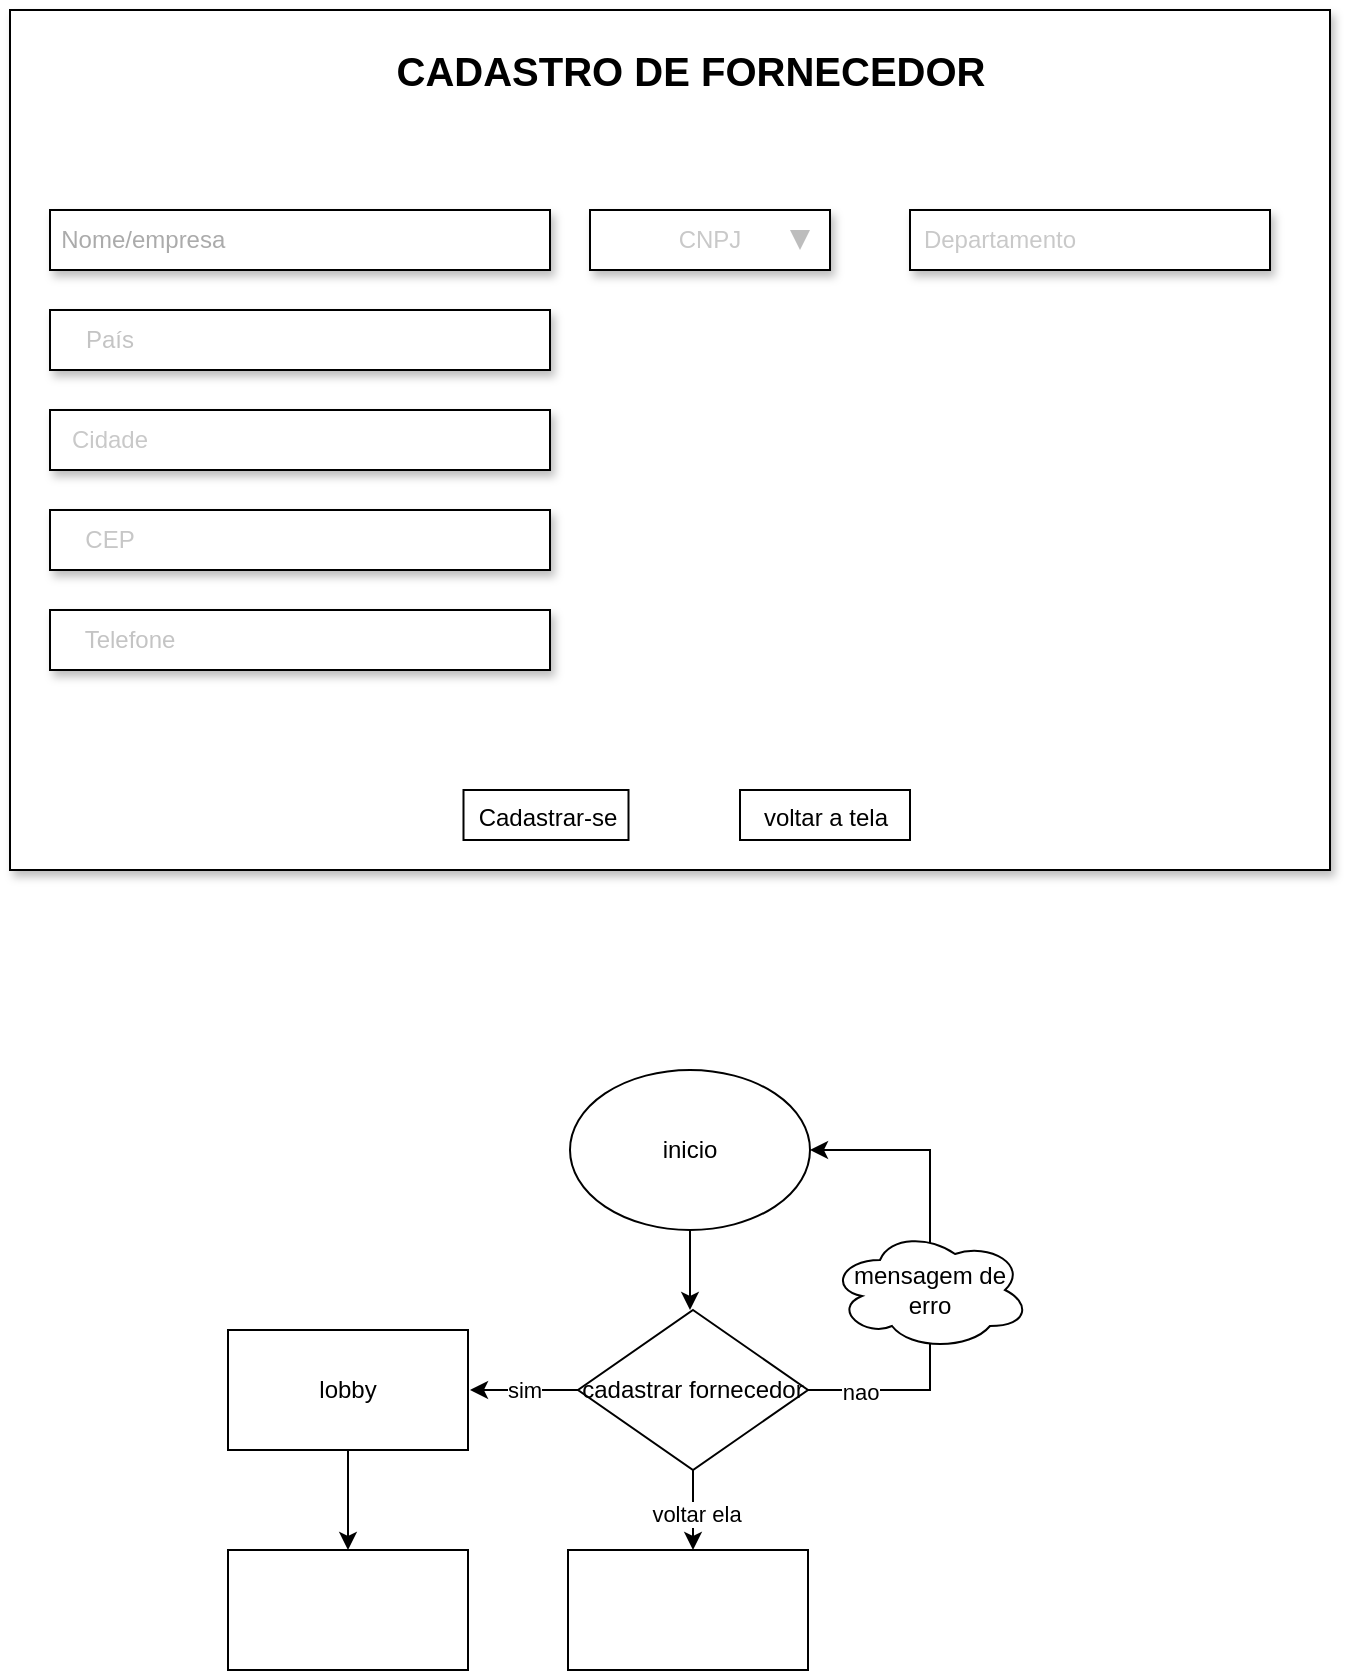 <mxfile version="24.4.13" type="device">
  <diagram name="Página-1" id="uPjG5VSdgxz3b-a0smlG">
    <mxGraphModel dx="1434" dy="782" grid="1" gridSize="10" guides="1" tooltips="1" connect="1" arrows="1" fold="1" page="1" pageScale="1" pageWidth="827" pageHeight="1169" math="0" shadow="0">
      <root>
        <mxCell id="0" />
        <mxCell id="1" parent="0" />
        <mxCell id="nRL-Wr_pwUQon4WOW7Rz-3" value="" style="rounded=0;whiteSpace=wrap;html=1;shadow=1;" parent="1" vertex="1">
          <mxGeometry x="90" y="170" width="660" height="430" as="geometry" />
        </mxCell>
        <mxCell id="nRL-Wr_pwUQon4WOW7Rz-4" value="&lt;font color=&quot;#ababab&quot;&gt;Nome/empresa&amp;nbsp; &amp;nbsp; &amp;nbsp; &amp;nbsp; &amp;nbsp; &amp;nbsp; &amp;nbsp; &amp;nbsp; &amp;nbsp; &amp;nbsp; &amp;nbsp; &amp;nbsp; &amp;nbsp; &amp;nbsp; &amp;nbsp; &amp;nbsp; &amp;nbsp; &amp;nbsp; &amp;nbsp; &amp;nbsp; &amp;nbsp; &amp;nbsp; &amp;nbsp; &amp;nbsp;&lt;/font&gt;" style="rounded=0;whiteSpace=wrap;html=1;shadow=1;" parent="1" vertex="1">
          <mxGeometry x="110" y="270" width="250" height="30" as="geometry" />
        </mxCell>
        <mxCell id="nRL-Wr_pwUQon4WOW7Rz-5" value="&lt;font color=&quot;#c9c9c9&quot;&gt;CNPJ&lt;/font&gt;" style="rounded=0;whiteSpace=wrap;html=1;strokeColor=default;shadow=1;" parent="1" vertex="1">
          <mxGeometry x="380" y="270" width="120" height="30" as="geometry" />
        </mxCell>
        <mxCell id="nRL-Wr_pwUQon4WOW7Rz-6" value="" style="rounded=0;whiteSpace=wrap;html=1;shadow=1;" parent="1" vertex="1">
          <mxGeometry x="540" y="270" width="180" height="30" as="geometry" />
        </mxCell>
        <mxCell id="nRL-Wr_pwUQon4WOW7Rz-8" value="" style="rounded=0;whiteSpace=wrap;html=1;shadow=1;" parent="1" vertex="1">
          <mxGeometry x="110" y="370" width="250" height="30" as="geometry" />
        </mxCell>
        <mxCell id="nRL-Wr_pwUQon4WOW7Rz-11" value="" style="verticalLabelPosition=bottom;verticalAlign=top;html=1;shape=mxgraph.basic.cone2;dx=0.5;dy=1;rotation=-180;fillColor=#BDBDBD;strokeColor=none;" parent="1" vertex="1">
          <mxGeometry x="480" y="280" width="10" height="10" as="geometry" />
        </mxCell>
        <mxCell id="nRL-Wr_pwUQon4WOW7Rz-13" value="&lt;div&gt;&lt;br&gt;&lt;/div&gt;" style="verticalLabelPosition=bottom;verticalAlign=top;html=1;shape=mxgraph.basic.rect;fillColor2=none;strokeWidth=1;size=20;indent=5;shadow=1;" parent="1" vertex="1">
          <mxGeometry x="110" y="420" width="250" height="30" as="geometry" />
        </mxCell>
        <mxCell id="nRL-Wr_pwUQon4WOW7Rz-14" value="&lt;div&gt;&lt;br&gt;&lt;/div&gt;" style="verticalLabelPosition=bottom;verticalAlign=top;html=1;shape=mxgraph.basic.rect;fillColor2=none;strokeWidth=1;size=20;indent=5;shadow=1;" parent="1" vertex="1">
          <mxGeometry x="110" y="320" width="250" height="30" as="geometry" />
        </mxCell>
        <mxCell id="nRL-Wr_pwUQon4WOW7Rz-15" value="" style="verticalLabelPosition=bottom;verticalAlign=top;html=1;shape=mxgraph.basic.rect;fillColor2=none;strokeWidth=1;size=20;indent=5;shadow=1;" parent="1" vertex="1">
          <mxGeometry x="110" y="470" width="250" height="30" as="geometry" />
        </mxCell>
        <mxCell id="ErLLsb-IX3iR_3D90NOy-1" value="" style="rounded=0;whiteSpace=wrap;html=1;" parent="1" vertex="1">
          <mxGeometry x="316.75" y="560" width="82.5" height="25" as="geometry" />
        </mxCell>
        <UserObject label="&lt;font color=&quot;#c4c4c4&quot;&gt;País&lt;/font&gt;" placeholders="1" name="Variable" id="ErLLsb-IX3iR_3D90NOy-7">
          <mxCell style="text;html=1;strokeColor=none;fillColor=none;align=center;verticalAlign=middle;whiteSpace=wrap;overflow=hidden;" parent="1" vertex="1">
            <mxGeometry x="100" y="325" width="80" height="20" as="geometry" />
          </mxCell>
        </UserObject>
        <UserObject label="&lt;font color=&quot;#c9c9c9&quot;&gt;Cidade&lt;/font&gt;" placeholders="1" name="Variable" id="ErLLsb-IX3iR_3D90NOy-8">
          <mxCell style="text;html=1;strokeColor=none;fillColor=none;align=center;verticalAlign=middle;whiteSpace=wrap;overflow=hidden;" parent="1" vertex="1">
            <mxGeometry x="100" y="375" width="80" height="20" as="geometry" />
          </mxCell>
        </UserObject>
        <UserObject label="&lt;font color=&quot;#c7c7c7&quot;&gt;CEP&lt;/font&gt;" placeholders="1" name="Variable" id="ErLLsb-IX3iR_3D90NOy-10">
          <mxCell style="text;html=1;strokeColor=none;fillColor=none;align=center;verticalAlign=middle;whiteSpace=wrap;overflow=hidden;" parent="1" vertex="1">
            <mxGeometry x="100" y="425" width="80" height="20" as="geometry" />
          </mxCell>
        </UserObject>
        <UserObject label="&lt;font color=&quot;#c4c4c4&quot;&gt;Telefone&lt;/font&gt;" placeholders="1" name="Variable" id="ErLLsb-IX3iR_3D90NOy-11">
          <mxCell style="text;html=1;strokeColor=none;fillColor=none;align=center;verticalAlign=middle;whiteSpace=wrap;overflow=hidden;" parent="1" vertex="1">
            <mxGeometry x="110" y="475" width="80" height="20" as="geometry" />
          </mxCell>
        </UserObject>
        <mxCell id="ErLLsb-IX3iR_3D90NOy-12" value="&lt;font style=&quot;font-size: 20px;&quot;&gt;CADASTRO DE FORNECEDOR&lt;/font&gt;" style="text;strokeColor=none;fillColor=none;html=1;fontSize=24;fontStyle=1;verticalAlign=middle;align=center;" parent="1" vertex="1">
          <mxGeometry x="380" y="180" width="100" height="40" as="geometry" />
        </mxCell>
        <UserObject label="&lt;font color=&quot;#c9c9c9&quot;&gt;Departamento&lt;/font&gt;" placeholders="1" name="Variable" id="ErLLsb-IX3iR_3D90NOy-13">
          <mxCell style="text;html=1;strokeColor=none;fillColor=none;align=center;verticalAlign=middle;whiteSpace=wrap;overflow=hidden;" parent="1" vertex="1">
            <mxGeometry x="545" y="275" width="80" height="20" as="geometry" />
          </mxCell>
        </UserObject>
        <UserObject label="Cadastrar-se" placeholders="1" name="Variable" id="ErLLsb-IX3iR_3D90NOy-14">
          <mxCell style="text;html=1;strokeColor=none;fillColor=none;align=center;verticalAlign=middle;whiteSpace=wrap;overflow=hidden;shadow=1;" parent="1" vertex="1">
            <mxGeometry x="319" y="564" width="80" height="20" as="geometry" />
          </mxCell>
        </UserObject>
        <mxCell id="ErLLsb-IX3iR_3D90NOy-15" value="" style="rounded=0;whiteSpace=wrap;html=1;" parent="1" vertex="1">
          <mxGeometry x="455" y="560" width="85" height="25" as="geometry" />
        </mxCell>
        <UserObject label="voltar a tela de login" placeholders="1" name="Variable" id="ErLLsb-IX3iR_3D90NOy-16">
          <mxCell style="text;html=1;strokeColor=none;fillColor=none;align=center;verticalAlign=middle;whiteSpace=wrap;overflow=hidden;shadow=1;" parent="1" vertex="1">
            <mxGeometry x="457.5" y="564" width="80" height="20" as="geometry" />
          </mxCell>
        </UserObject>
        <mxCell id="c4KHBa_pd3yT73U1usSz-2" style="edgeStyle=orthogonalEdgeStyle;rounded=0;orthogonalLoop=1;jettySize=auto;html=1;" edge="1" parent="1" source="c4KHBa_pd3yT73U1usSz-1">
          <mxGeometry relative="1" as="geometry">
            <mxPoint x="430" y="820" as="targetPoint" />
          </mxGeometry>
        </mxCell>
        <mxCell id="c4KHBa_pd3yT73U1usSz-1" value="inicio" style="ellipse;whiteSpace=wrap;html=1;" vertex="1" parent="1">
          <mxGeometry x="370" y="700" width="120" height="80" as="geometry" />
        </mxCell>
        <mxCell id="c4KHBa_pd3yT73U1usSz-4" value="sim" style="edgeStyle=orthogonalEdgeStyle;rounded=0;orthogonalLoop=1;jettySize=auto;html=1;exitX=0;exitY=0.5;exitDx=0;exitDy=0;" edge="1" parent="1" source="c4KHBa_pd3yT73U1usSz-10">
          <mxGeometry relative="1" as="geometry">
            <mxPoint x="320" y="860" as="targetPoint" />
            <mxPoint x="370" y="860" as="sourcePoint" />
          </mxGeometry>
        </mxCell>
        <mxCell id="c4KHBa_pd3yT73U1usSz-8" value="" style="edgeStyle=orthogonalEdgeStyle;rounded=0;orthogonalLoop=1;jettySize=auto;html=1;" edge="1" parent="1" source="c4KHBa_pd3yT73U1usSz-6">
          <mxGeometry relative="1" as="geometry">
            <mxPoint x="259" y="940" as="targetPoint" />
          </mxGeometry>
        </mxCell>
        <mxCell id="c4KHBa_pd3yT73U1usSz-6" value="lobby" style="rounded=0;whiteSpace=wrap;html=1;" vertex="1" parent="1">
          <mxGeometry x="199" y="830" width="120" height="60" as="geometry" />
        </mxCell>
        <mxCell id="c4KHBa_pd3yT73U1usSz-9" value="" style="rounded=0;whiteSpace=wrap;html=1;" vertex="1" parent="1">
          <mxGeometry x="199" y="940" width="120" height="60" as="geometry" />
        </mxCell>
        <mxCell id="c4KHBa_pd3yT73U1usSz-13" style="edgeStyle=orthogonalEdgeStyle;rounded=0;orthogonalLoop=1;jettySize=auto;html=1;exitX=1;exitY=0.5;exitDx=0;exitDy=0;entryX=1;entryY=0.5;entryDx=0;entryDy=0;" edge="1" parent="1" source="c4KHBa_pd3yT73U1usSz-10" target="c4KHBa_pd3yT73U1usSz-1">
          <mxGeometry relative="1" as="geometry">
            <mxPoint x="550" y="740" as="targetPoint" />
            <Array as="points">
              <mxPoint x="550" y="860" />
              <mxPoint x="550" y="740" />
            </Array>
          </mxGeometry>
        </mxCell>
        <mxCell id="c4KHBa_pd3yT73U1usSz-14" value="nao" style="edgeLabel;html=1;align=center;verticalAlign=middle;resizable=0;points=[];" vertex="1" connectable="0" parent="c4KHBa_pd3yT73U1usSz-13">
          <mxGeometry x="-0.784" y="-1" relative="1" as="geometry">
            <mxPoint as="offset" />
          </mxGeometry>
        </mxCell>
        <mxCell id="c4KHBa_pd3yT73U1usSz-15" style="edgeStyle=orthogonalEdgeStyle;rounded=0;orthogonalLoop=1;jettySize=auto;html=1;" edge="1" parent="1" source="c4KHBa_pd3yT73U1usSz-10">
          <mxGeometry relative="1" as="geometry">
            <mxPoint x="431.5" y="940" as="targetPoint" />
          </mxGeometry>
        </mxCell>
        <mxCell id="c4KHBa_pd3yT73U1usSz-16" value="voltar ela" style="edgeLabel;html=1;align=center;verticalAlign=middle;resizable=0;points=[];" vertex="1" connectable="0" parent="c4KHBa_pd3yT73U1usSz-15">
          <mxGeometry x="0.11" y="1" relative="1" as="geometry">
            <mxPoint as="offset" />
          </mxGeometry>
        </mxCell>
        <mxCell id="c4KHBa_pd3yT73U1usSz-10" value="cadastrar fornecedor" style="rhombus;whiteSpace=wrap;html=1;" vertex="1" parent="1">
          <mxGeometry x="374" y="820" width="115" height="80" as="geometry" />
        </mxCell>
        <mxCell id="c4KHBa_pd3yT73U1usSz-11" value="mensagem de erro" style="ellipse;shape=cloud;whiteSpace=wrap;html=1;" vertex="1" parent="1">
          <mxGeometry x="500" y="780" width="100" height="60" as="geometry" />
        </mxCell>
        <mxCell id="c4KHBa_pd3yT73U1usSz-18" value="" style="rounded=0;whiteSpace=wrap;html=1;" vertex="1" parent="1">
          <mxGeometry x="369" y="940" width="120" height="60" as="geometry" />
        </mxCell>
      </root>
    </mxGraphModel>
  </diagram>
</mxfile>
